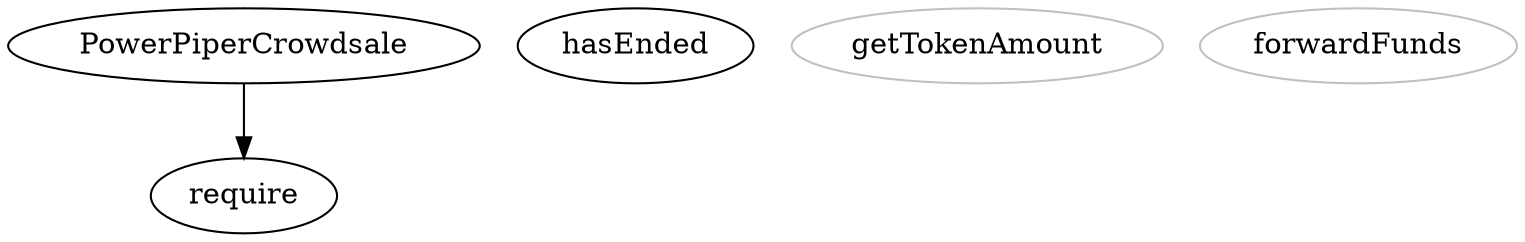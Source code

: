strict digraph {
  PowerPiperCrowdsale
  require
  hasEnded
  getTokenAmount [color=gray]
  forwardFunds [color=gray]
  PowerPiperCrowdsale -> require
}

